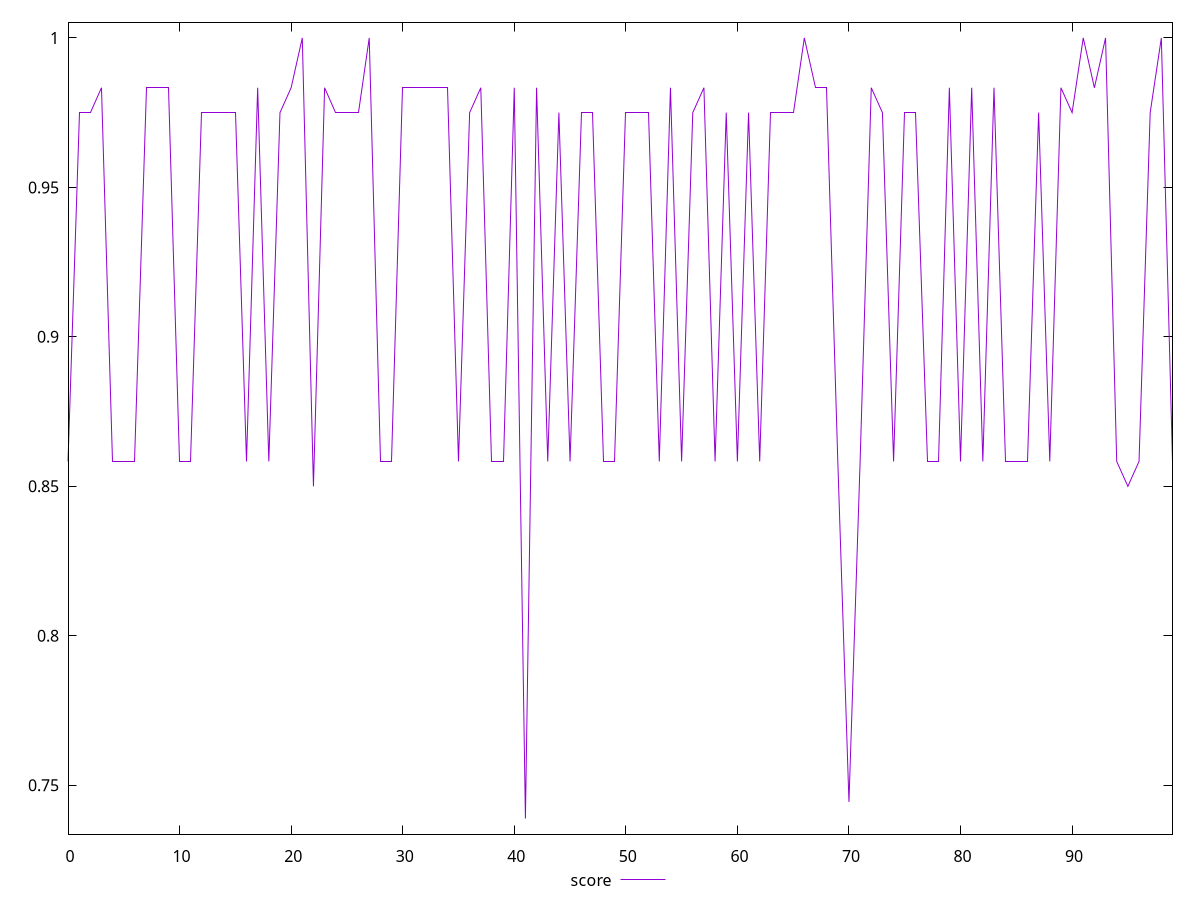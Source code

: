 reset

$score <<EOF
0 0.8583333333333334
1 0.975
2 0.975
3 0.9833333333333333
4 0.8583333333333334
5 0.8583333333333334
6 0.8583333333333334
7 0.9833333333333333
8 0.9833333333333333
9 0.9833333333333333
10 0.8583333333333334
11 0.8583333333333334
12 0.975
13 0.975
14 0.975
15 0.975
16 0.8583333333333334
17 0.9833333333333333
18 0.8583333333333334
19 0.975
20 0.9833333333333333
21 1
22 0.85
23 0.9833333333333333
24 0.975
25 0.975
26 0.975
27 1
28 0.8583333333333334
29 0.8583333333333334
30 0.9833333333333333
31 0.9833333333333333
32 0.9833333333333333
33 0.9833333333333333
34 0.9833333333333333
35 0.8583333333333334
36 0.975
37 0.9833333333333333
38 0.8583333333333334
39 0.8583333333333334
40 0.9833333333333333
41 0.7388888888888889
42 0.9833333333333333
43 0.8583333333333334
44 0.975
45 0.8583333333333334
46 0.975
47 0.975
48 0.8583333333333334
49 0.8583333333333334
50 0.975
51 0.975
52 0.975
53 0.8583333333333334
54 0.9833333333333333
55 0.8583333333333334
56 0.975
57 0.9833333333333333
58 0.8583333333333334
59 0.975
60 0.8583333333333334
61 0.975
62 0.8583333333333334
63 0.975
64 0.975
65 0.975
66 1
67 0.9833333333333333
68 0.9833333333333333
69 0.8583333333333334
70 0.7444444444444445
71 0.8583333333333334
72 0.9833333333333333
73 0.975
74 0.8583333333333334
75 0.975
76 0.975
77 0.8583333333333334
78 0.8583333333333334
79 0.9833333333333333
80 0.8583333333333334
81 0.9833333333333333
82 0.8583333333333334
83 0.9833333333333333
84 0.8583333333333334
85 0.8583333333333334
86 0.8583333333333334
87 0.975
88 0.8583333333333334
89 0.9833333333333333
90 0.975
91 1
92 0.9833333333333333
93 1
94 0.8583333333333334
95 0.85
96 0.8583333333333334
97 0.975
98 1
99 0.8583333333333334
EOF

set key outside below
set xrange [0:99]
set yrange [0.7336666666666667:1.0052222222222222]
set terminal svg size 640, 490 enhanced background rgb 'white'
set output "report_00007_2020-12-11T15:55:29.892Z/uses-http2/samples/pages+cached+noadtech/score/values.svg"

plot $score title "score" with line

reset
